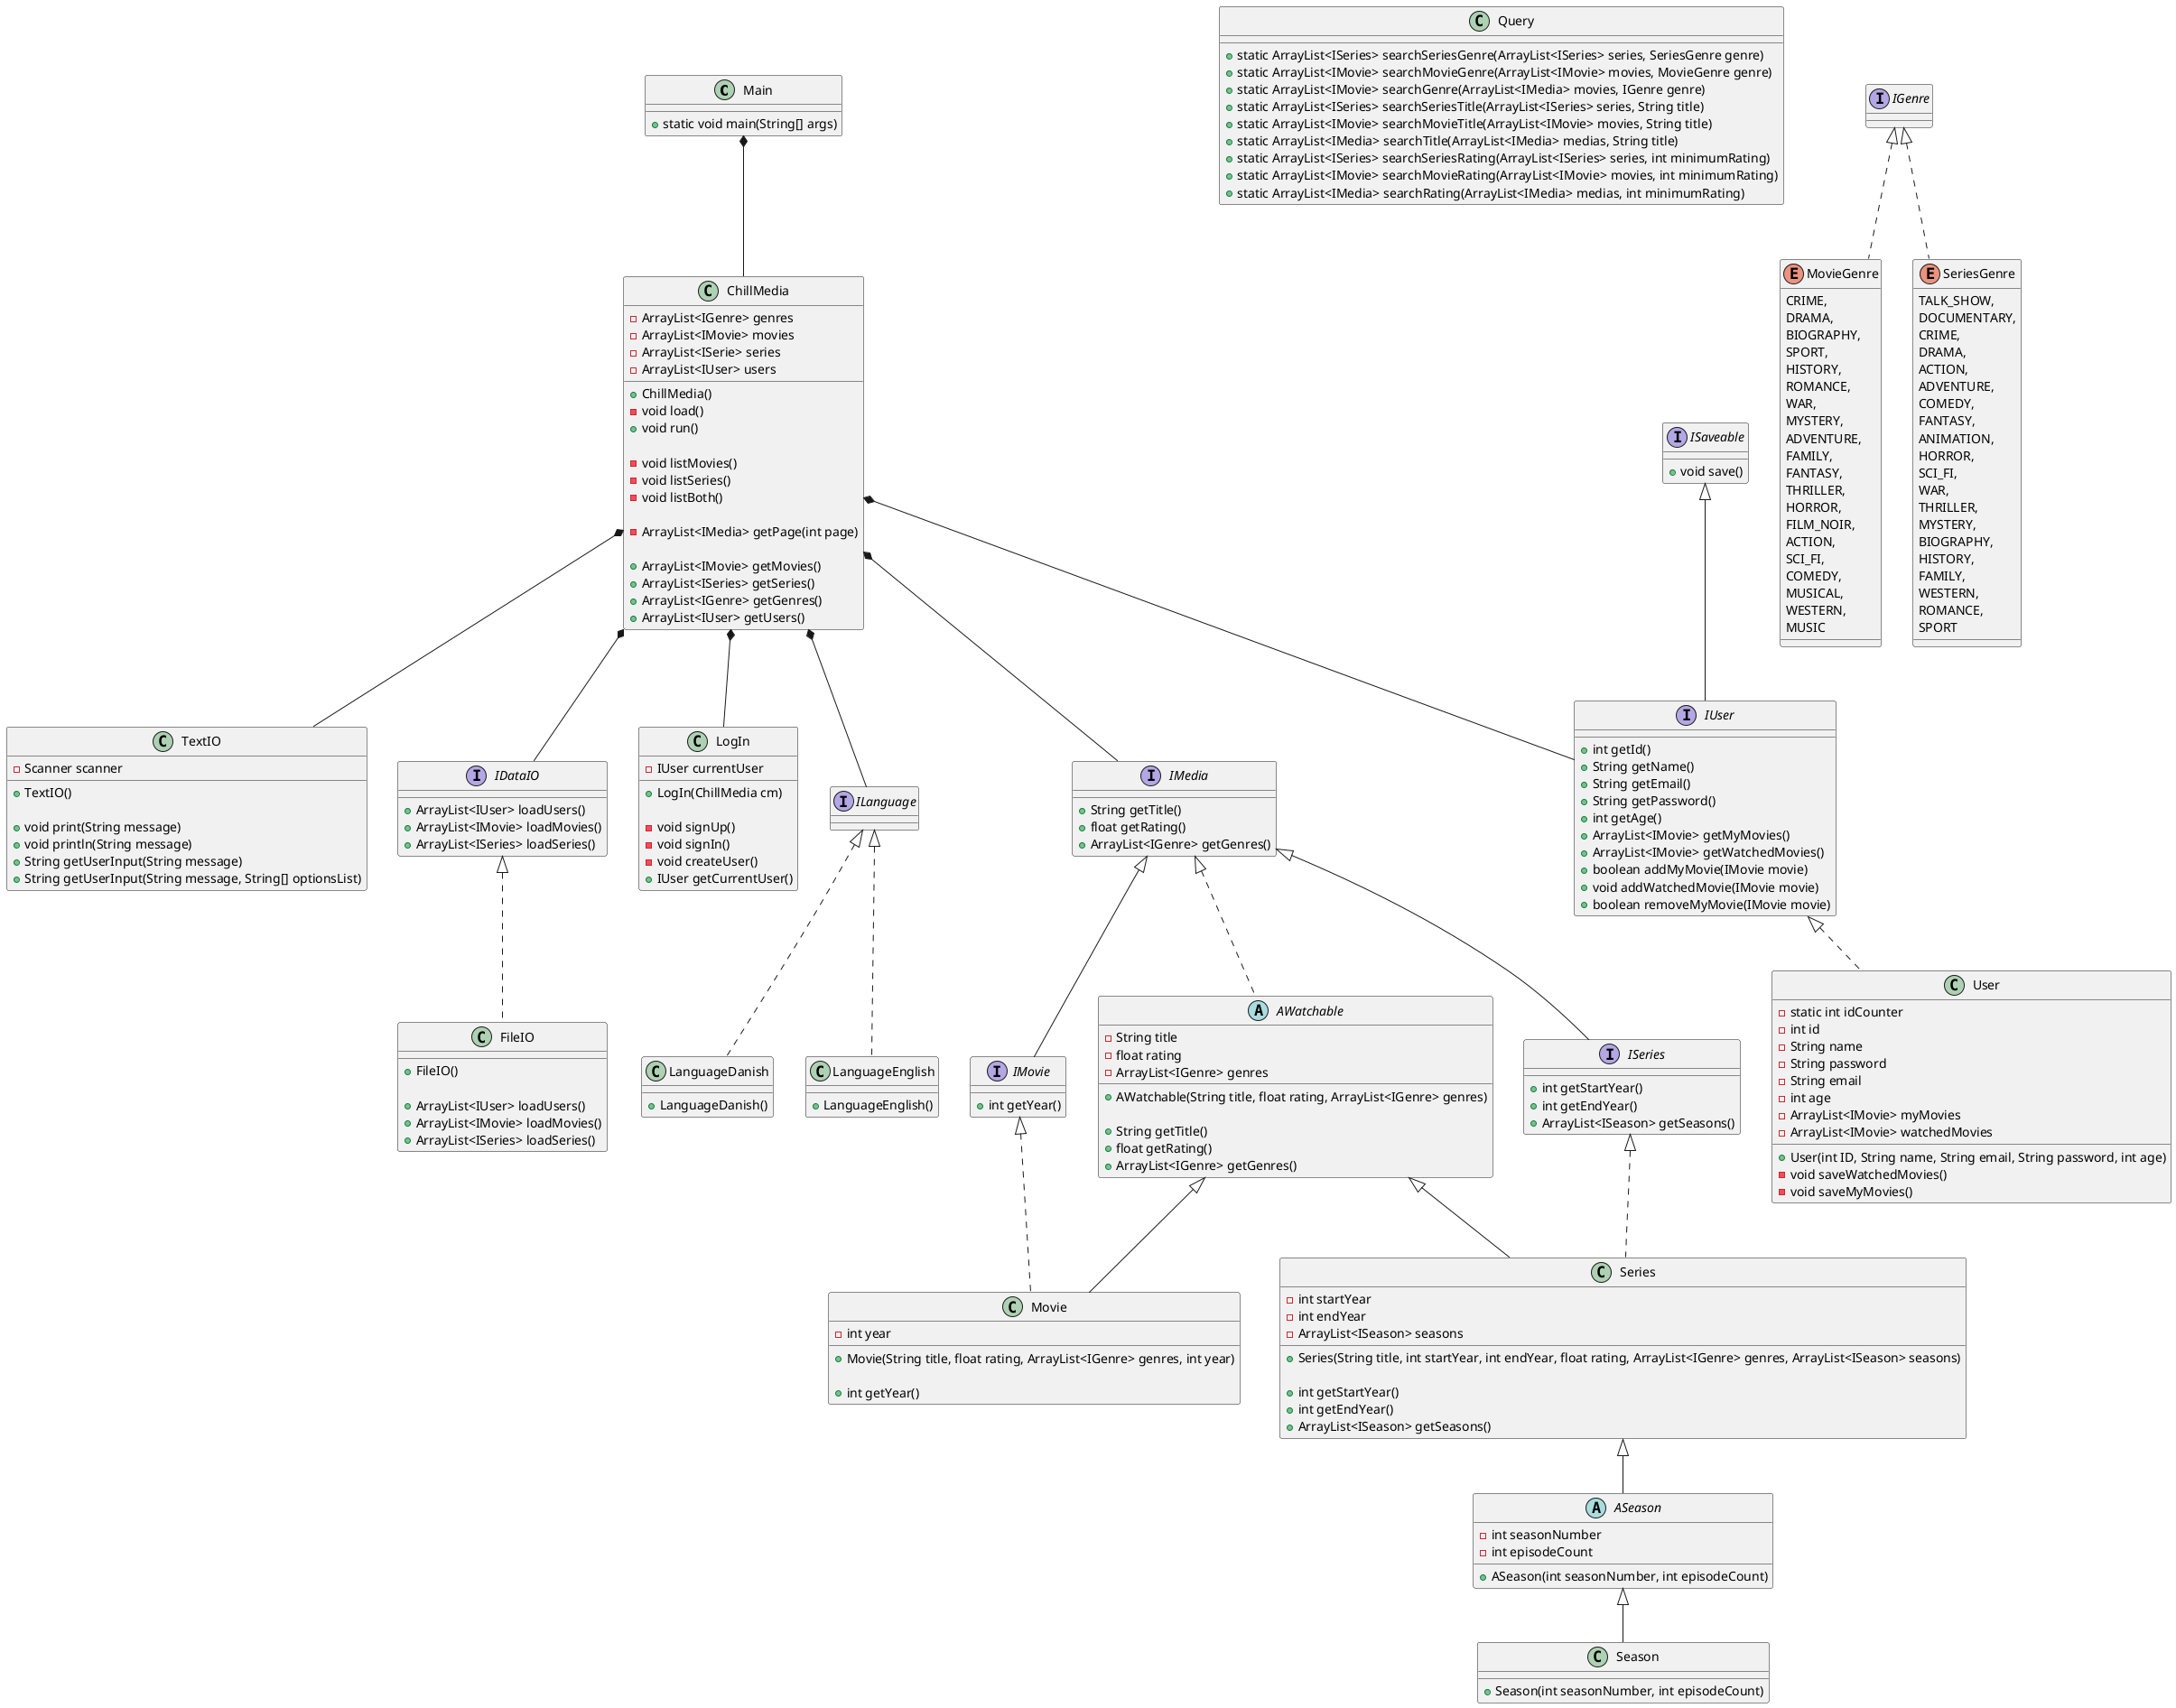 @startuml

' *****************
' CLASS
' *****************

class Main {
    + static void main(String[] args)
}

' Main klassen
class ChillMedia {
    - ArrayList<IGenre> genres
    - ArrayList<IMovie> movies
    - ArrayList<ISerie> series
    - ArrayList<IUser> users

    + ChillMedia()
    - void load()
    + void run()

    - void listMovies()
    - void listSeries()
    - void listBoth()

    - ArrayList<IMedia> getPage(int page)

    + ArrayList<IMovie> getMovies()
    + ArrayList<ISeries> getSeries()
    + ArrayList<IGenre> getGenres()
    + ArrayList<IUser> getUsers()
}

class LogIn {
    - IUser currentUser

    + LogIn(ChillMedia cm)

    - void signUp()
    - void signIn()
    - void createUser()
    + IUser getCurrentUser()
}

class Query {
    ' STATIC CLASS, EVT. KUNNE MAN LAVE EN INSTANS AF DENNE
    ' OG BRUGE DEN I CHILLMEDIA OG DERFRA BRUGE QUERY
    + static ArrayList<ISeries> searchSeriesGenre(ArrayList<ISeries> series, SeriesGenre genre)
    + static ArrayList<IMovie> searchMovieGenre(ArrayList<IMovie> movies, MovieGenre genre)
    + static ArrayList<IMovie> searchGenre(ArrayList<IMedia> movies, IGenre genre)
    + static ArrayList<ISeries> searchSeriesTitle(ArrayList<ISeries> series, String title)
    + static ArrayList<IMovie> searchMovieTitle(ArrayList<IMovie> movies, String title)
    + static ArrayList<IMedia> searchTitle(ArrayList<IMedia> medias, String title)
    + static ArrayList<ISeries> searchSeriesRating(ArrayList<ISeries> series, int minimumRating)
    + static ArrayList<IMovie> searchMovieRating(ArrayList<IMovie> movies, int minimumRating)
    + static ArrayList<IMedia> searchRating(ArrayList<IMedia> medias, int minimumRating)
}

class TextIO {
    - Scanner scanner

    + TextIO()

    + void print(String message)
    + void println(String message)
    + String getUserInput(String message)
    + String getUserInput(String message, String[] optionsList)
}

class FileIO implements IDataIO {
    + FileIO()

    + ArrayList<IUser> loadUsers()
    + ArrayList<IMovie> loadMovies()
    + ArrayList<ISeries> loadSeries()
}

class User implements IUser {
    - static int idCounter
    - int id
    - String name
    - String password
    - String email
    - int age
    - ArrayList<IMovie> myMovies
    - ArrayList<IMovie> watchedMovies

    + User(int ID, String name, String email, String password, int age)
    - void saveWatchedMovies()
    - void saveMyMovies()
}

class Movie extends AWatchable implements IMovie {
    - int year

    + Movie(String title, float rating, ArrayList<IGenre> genres, int year)

    + int getYear()
}

class Series extends AWatchable implements ISeries {
    - int startYear
    - int endYear
    - ArrayList<ISeason> seasons

    + Series(String title, int startYear, int endYear, float rating, ArrayList<IGenre> genres, ArrayList<ISeason> seasons)

    + int getStartYear()
    + int getEndYear()
    + ArrayList<ISeason> getSeasons()
}

class Season extends ASeason {
    + Season(int seasonNumber, int episodeCount)
}

class LanguageDanish implements ILanguage {
    + LanguageDanish()
}

class LanguageEnglish implements ILanguage {
    + LanguageEnglish()
}

' *****************
' ABSTRACT CLASS
' *****************

abstract class AWatchable implements IMedia {
    - String title
    - float rating
    - ArrayList<IGenre> genres

    + AWatchable(String title, float rating, ArrayList<IGenre> genres)

    + String getTitle()
    + float getRating()
    + ArrayList<IGenre> getGenres()
}


abstract class ASeason extends Series {
    - int seasonNumber
    - int episodeCount

    + ASeason(int seasonNumber, int episodeCount)
}

' *****************
' INTERFACES
' *****************

interface IMedia {
    + String getTitle()
    + float getRating()
    + ArrayList<IGenre> getGenres()
}

interface ISeries extends IMedia {
    + int getStartYear()
    + int getEndYear()
    + ArrayList<ISeason> getSeasons()
}

interface IMovie extends IMedia {
    + int getYear()
}

interface IUser implements ISaveable {
    + int getId()
    + String getName()
    + String getEmail()
    + String getPassword()
    + int getAge()
    + ArrayList<IMovie> getMyMovies()
    + ArrayList<IMovie> getWatchedMovies()
    + boolean addMyMovie(IMovie movie)
    + void addWatchedMovie(IMovie movie)
    + boolean removeMyMovie(IMovie movie)
}

interface IDataIO {
    + ArrayList<IUser> loadUsers()
    + ArrayList<IMovie> loadMovies()
    + ArrayList<ISeries> loadSeries()
}

interface ILanguage {
    ' WILL MAKE THIS AT A LATER POINT
}

interface ISaveable {
    + void save()
}

interface IGenre { }

' *****************
' ENUMS
' *****************

enum MovieGenre implements IGenre {
    CRIME,
    DRAMA,
    BIOGRAPHY,
    SPORT,
    HISTORY,
    ROMANCE,
    WAR,
    MYSTERY,
    ADVENTURE,
    FAMILY,
    FANTASY,
    THRILLER,
    HORROR,
    FILM_NOIR,
    ACTION,
    SCI_FI,
    COMEDY,
    MUSICAL,
    WESTERN,
    MUSIC
}

enum SeriesGenre implements IGenre {
    TALK_SHOW,
    DOCUMENTARY,
    CRIME,
    DRAMA,
    ACTION,
    ADVENTURE,
    COMEDY,
    FANTASY,
    ANIMATION,
    HORROR,
    SCI_FI,
    WAR,
    THRILLER,
    MYSTERY,
    BIOGRAPHY,
    HISTORY,
    FAMILY,
    WESTERN,
    ROMANCE,
    SPORT
}

' *****************
' RELATIONS
' *****************

Main *-- ChillMedia

ChillMedia *-- IMedia
ChillMedia *-- TextIO
ChillMedia *-- IDataIO
ChillMedia *-- ILanguage
ChillMedia *-- IUser
ChillMedia *-- LogIn

@enduml